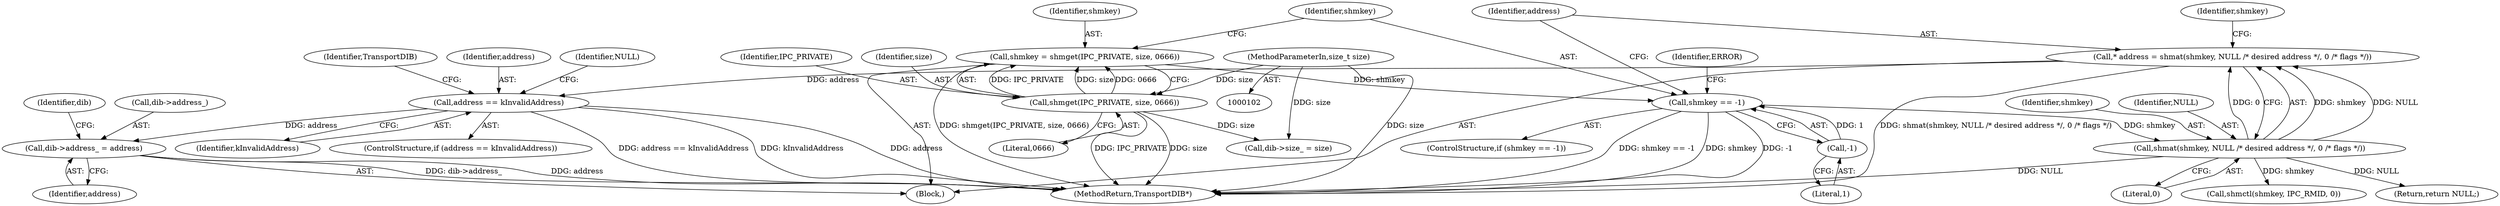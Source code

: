 digraph "1_Chrome_0bd1a6ddb5fb23dfea3e72d60e5e8df4cf5826bc_3@pointer" {
"1000141" [label="(Call,address == kInvalidAddress)"];
"1000130" [label="(Call,* address = shmat(shmkey, NULL /* desired address */, 0 /* flags */))"];
"1000132" [label="(Call,shmat(shmkey, NULL /* desired address */, 0 /* flags */))"];
"1000114" [label="(Call,shmkey == -1)"];
"1000107" [label="(Call,shmkey = shmget(IPC_PRIVATE, size, 0666))"];
"1000109" [label="(Call,shmget(IPC_PRIVATE, size, 0666))"];
"1000103" [label="(MethodParameterIn,size_t size)"];
"1000116" [label="(Call,-1)"];
"1000154" [label="(Call,dib->address_ = address)"];
"1000133" [label="(Identifier,shmkey)"];
"1000140" [label="(ControlStructure,if (address == kInvalidAddress))"];
"1000110" [label="(Identifier,IPC_PRIVATE)"];
"1000154" [label="(Call,dib->address_ = address)"];
"1000116" [label="(Call,-1)"];
"1000117" [label="(Literal,1)"];
"1000109" [label="(Call,shmget(IPC_PRIVATE, size, 0666))"];
"1000159" [label="(Call,dib->size_ = size)"];
"1000155" [label="(Call,dib->address_)"];
"1000161" [label="(Identifier,dib)"];
"1000136" [label="(Call,shmctl(shmkey, IPC_RMID, 0))"];
"1000113" [label="(ControlStructure,if (shmkey == -1))"];
"1000142" [label="(Identifier,address)"];
"1000112" [label="(Literal,0666)"];
"1000145" [label="(Identifier,NULL)"];
"1000103" [label="(MethodParameterIn,size_t size)"];
"1000130" [label="(Call,* address = shmat(shmkey, NULL /* desired address */, 0 /* flags */))"];
"1000121" [label="(Identifier,ERROR)"];
"1000144" [label="(Return,return NULL;)"];
"1000146" [label="(Identifier,TransportDIB)"];
"1000114" [label="(Call,shmkey == -1)"];
"1000135" [label="(Literal,0)"];
"1000132" [label="(Call,shmat(shmkey, NULL /* desired address */, 0 /* flags */))"];
"1000158" [label="(Identifier,address)"];
"1000166" [label="(MethodReturn,TransportDIB*)"];
"1000131" [label="(Identifier,address)"];
"1000107" [label="(Call,shmkey = shmget(IPC_PRIVATE, size, 0666))"];
"1000111" [label="(Identifier,size)"];
"1000108" [label="(Identifier,shmkey)"];
"1000141" [label="(Call,address == kInvalidAddress)"];
"1000134" [label="(Identifier,NULL)"];
"1000137" [label="(Identifier,shmkey)"];
"1000105" [label="(Block,)"];
"1000115" [label="(Identifier,shmkey)"];
"1000143" [label="(Identifier,kInvalidAddress)"];
"1000141" -> "1000140"  [label="AST: "];
"1000141" -> "1000143"  [label="CFG: "];
"1000142" -> "1000141"  [label="AST: "];
"1000143" -> "1000141"  [label="AST: "];
"1000145" -> "1000141"  [label="CFG: "];
"1000146" -> "1000141"  [label="CFG: "];
"1000141" -> "1000166"  [label="DDG: address"];
"1000141" -> "1000166"  [label="DDG: address == kInvalidAddress"];
"1000141" -> "1000166"  [label="DDG: kInvalidAddress"];
"1000130" -> "1000141"  [label="DDG: address"];
"1000141" -> "1000154"  [label="DDG: address"];
"1000130" -> "1000105"  [label="AST: "];
"1000130" -> "1000132"  [label="CFG: "];
"1000131" -> "1000130"  [label="AST: "];
"1000132" -> "1000130"  [label="AST: "];
"1000137" -> "1000130"  [label="CFG: "];
"1000130" -> "1000166"  [label="DDG: shmat(shmkey, NULL /* desired address */, 0 /* flags */)"];
"1000132" -> "1000130"  [label="DDG: shmkey"];
"1000132" -> "1000130"  [label="DDG: NULL"];
"1000132" -> "1000130"  [label="DDG: 0"];
"1000132" -> "1000135"  [label="CFG: "];
"1000133" -> "1000132"  [label="AST: "];
"1000134" -> "1000132"  [label="AST: "];
"1000135" -> "1000132"  [label="AST: "];
"1000132" -> "1000166"  [label="DDG: NULL"];
"1000114" -> "1000132"  [label="DDG: shmkey"];
"1000132" -> "1000136"  [label="DDG: shmkey"];
"1000132" -> "1000144"  [label="DDG: NULL"];
"1000114" -> "1000113"  [label="AST: "];
"1000114" -> "1000116"  [label="CFG: "];
"1000115" -> "1000114"  [label="AST: "];
"1000116" -> "1000114"  [label="AST: "];
"1000121" -> "1000114"  [label="CFG: "];
"1000131" -> "1000114"  [label="CFG: "];
"1000114" -> "1000166"  [label="DDG: shmkey == -1"];
"1000114" -> "1000166"  [label="DDG: shmkey"];
"1000114" -> "1000166"  [label="DDG: -1"];
"1000107" -> "1000114"  [label="DDG: shmkey"];
"1000116" -> "1000114"  [label="DDG: 1"];
"1000107" -> "1000105"  [label="AST: "];
"1000107" -> "1000109"  [label="CFG: "];
"1000108" -> "1000107"  [label="AST: "];
"1000109" -> "1000107"  [label="AST: "];
"1000115" -> "1000107"  [label="CFG: "];
"1000107" -> "1000166"  [label="DDG: shmget(IPC_PRIVATE, size, 0666)"];
"1000109" -> "1000107"  [label="DDG: IPC_PRIVATE"];
"1000109" -> "1000107"  [label="DDG: size"];
"1000109" -> "1000107"  [label="DDG: 0666"];
"1000109" -> "1000112"  [label="CFG: "];
"1000110" -> "1000109"  [label="AST: "];
"1000111" -> "1000109"  [label="AST: "];
"1000112" -> "1000109"  [label="AST: "];
"1000109" -> "1000166"  [label="DDG: IPC_PRIVATE"];
"1000109" -> "1000166"  [label="DDG: size"];
"1000103" -> "1000109"  [label="DDG: size"];
"1000109" -> "1000159"  [label="DDG: size"];
"1000103" -> "1000102"  [label="AST: "];
"1000103" -> "1000166"  [label="DDG: size"];
"1000103" -> "1000159"  [label="DDG: size"];
"1000116" -> "1000117"  [label="CFG: "];
"1000117" -> "1000116"  [label="AST: "];
"1000154" -> "1000105"  [label="AST: "];
"1000154" -> "1000158"  [label="CFG: "];
"1000155" -> "1000154"  [label="AST: "];
"1000158" -> "1000154"  [label="AST: "];
"1000161" -> "1000154"  [label="CFG: "];
"1000154" -> "1000166"  [label="DDG: dib->address_"];
"1000154" -> "1000166"  [label="DDG: address"];
}
